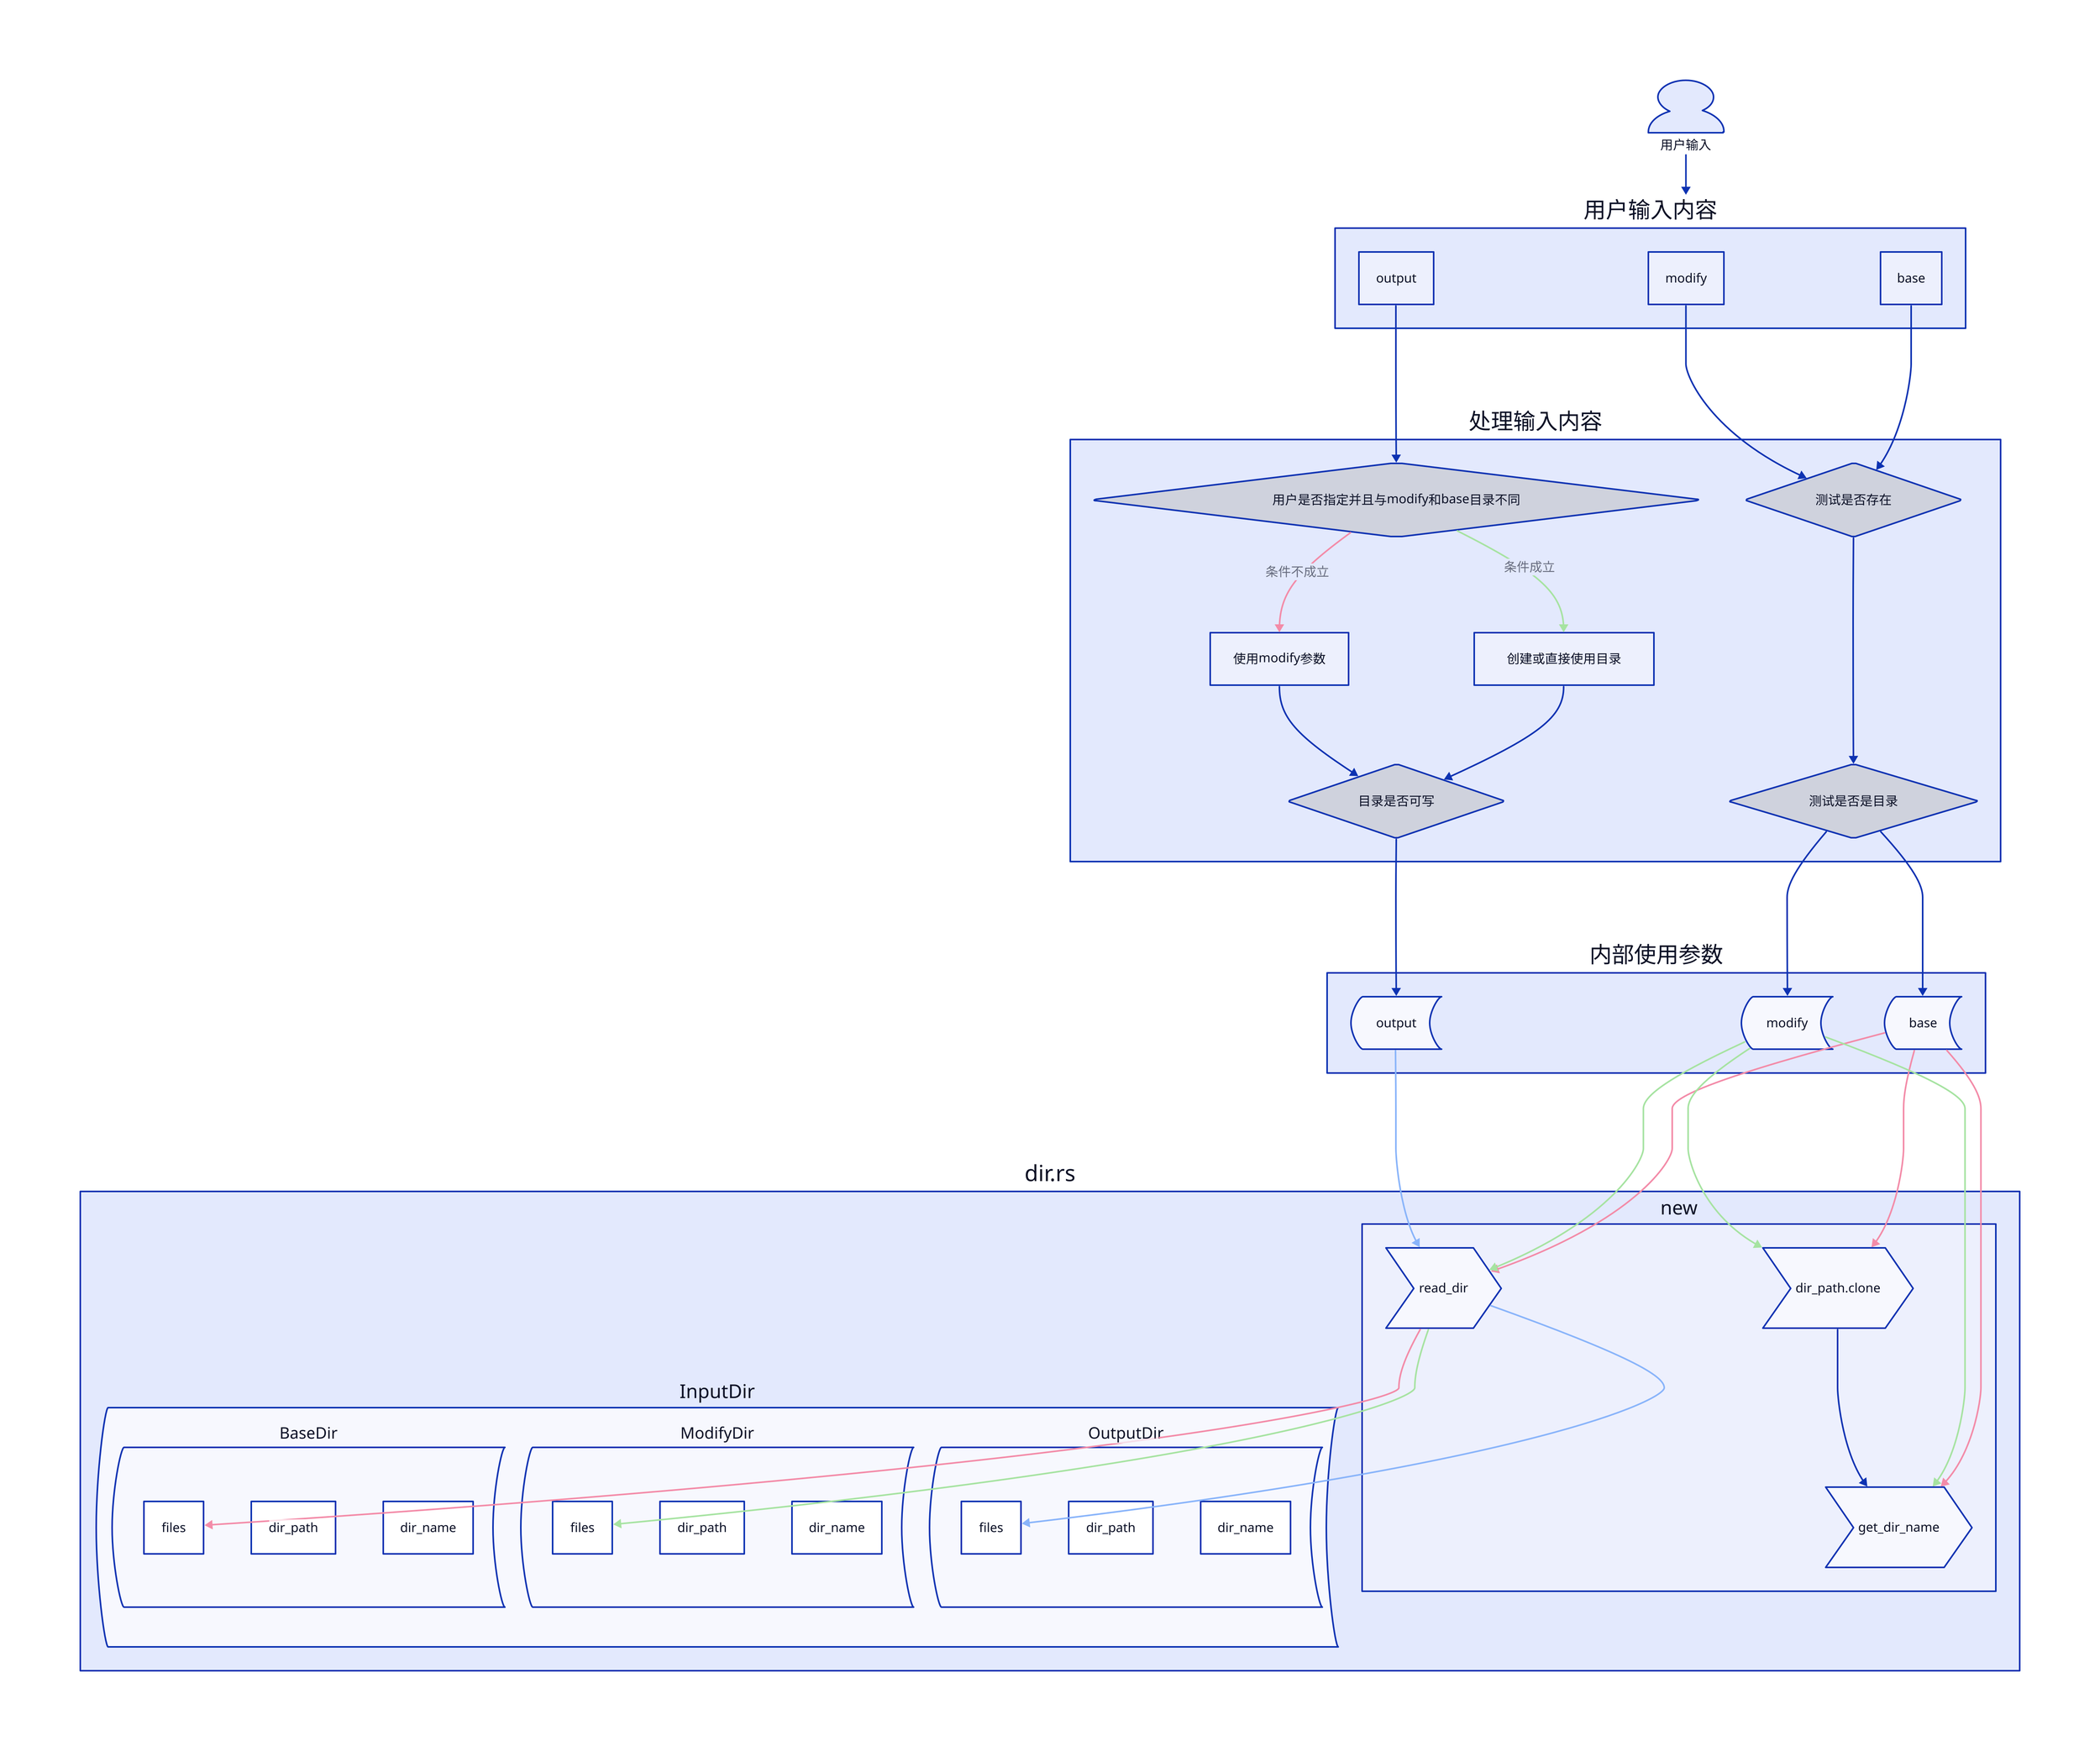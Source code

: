 user: 用户输入 {
  shape: person
}
user -> cli
cli: 用户输入内容 {
  base
  modify
  output
}

cli.base -> args_test.exists
cli.modify -> args_test.exists
cli.output -> args_test.some

args_test: 处理输入内容 {
  exists: 测试是否存在 {
    shape: diamond
  }
  exists -> is_dir

  is_dir: 测试是否是目录 {
    shape: diamond
  }
  # output 部分

  some: 用户是否指定并且与modify和base目录不同 {
    shape: diamond
  }
  some -> clone: 条件不成立 {
    style.stroke: "#f38ba8"
  }
  some -> create_or_use: 条件成立 {
    style.stroke: "#a6e3a1"
  }
  create_or_use: 创建或直接使用目录
  clone: 使用modify参数
  create_or_use -> writable
  clone -> writable
  writable: 目录是否可写 {
    shape: diamond
  }
  # 测试完成
  is_dir -> _.data.base
  is_dir -> _.data.modify
  writable -> _.data.output
}
data: 内部使用参数 {
  base: {
    shape: stored_data
  }
  modify: {
    shape: stored_data
  }
  output: {
    shape: stored_data
  }
}

# 目录部分
"dir.rs" {
  InputDir {
    shape: stored_data
    BaseDir {
      shape: stored_data
      files
      dir_path
      dir_name
    }
    ModifyDir {
      shape: stored_data
      files
      dir_path
      dir_name
    }
    OutputDir {
      shape: stored_data
      files
      dir_path
      dir_name
    }
  }
  _.data.base -> new.read_dir {
    style.stroke: "#f38ba8"
  }
  _.data.base -> new."dir_path.clone" {
    style.stroke: "#f38ba8"
  }
  _.data.base -> new.get_dir_name {
    style.stroke: "#f38ba8"
  }
  _.data.modify -> new.read_dir {
    style.stroke: "#a6e3a1"
  }
  _.data.modify -> new."dir_path.clone" {
    style.stroke: "#a6e3a1"
  }
  _.data.modify -> new.get_dir_name {
    style.stroke: "#a6e3a1"
  }
  _.data.output -> new.read_dir {
    style.stroke: "#89b4fa"
  }
  new {
    read_dir -> _.InputDir.BaseDir.files {
      style.stroke: "#f38ba8"
    }
    read_dir -> _.InputDir.ModifyDir.files {
      style.stroke: "#a6e3a1"
    }
    read_dir -> _.InputDir.OutputDir.files {
      style.stroke: "#89b4fa"
    }
    read_dir {
      shape: step
    }
    "dir_path.clone" {
      shape: step
    }
    "dir_path.clone" -> get_dir_name
    get_dir_name {
      shape: step
    }
  }
}
